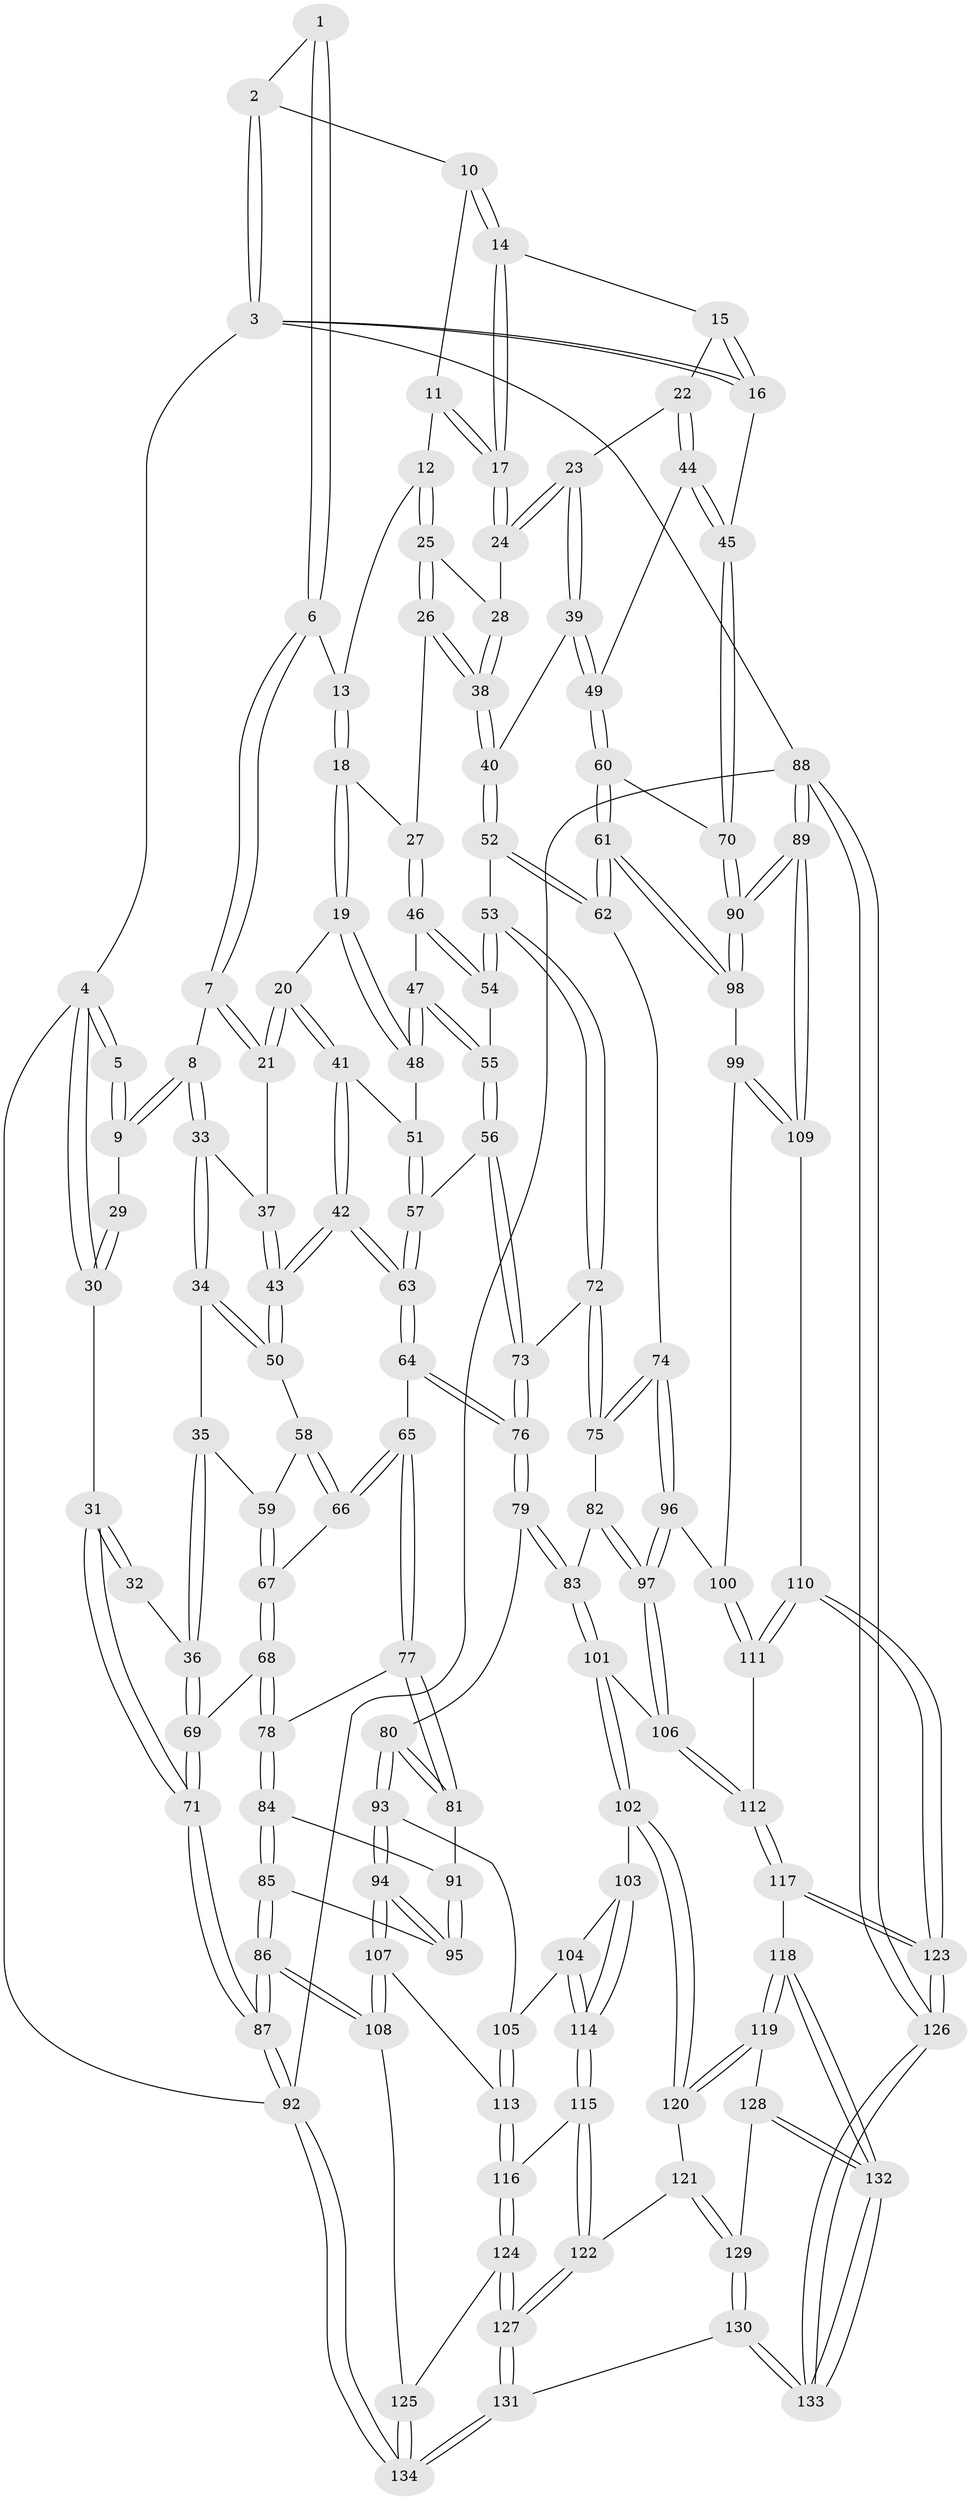 // Generated by graph-tools (version 1.1) at 2025/51/03/09/25 03:51:03]
// undirected, 134 vertices, 332 edges
graph export_dot {
graph [start="1"]
  node [color=gray90,style=filled];
  1 [pos="+0.4777283243094539+0"];
  2 [pos="+0.7573614420706816+0"];
  3 [pos="+1+0"];
  4 [pos="+0+0"];
  5 [pos="+0.13867746074105697+0"];
  6 [pos="+0.4702449267923121+0"];
  7 [pos="+0.4309239296426803+0.06815602457700701"];
  8 [pos="+0.19295352087375658+0.09285379048040664"];
  9 [pos="+0.1913342208950418+0.09099548900561506"];
  10 [pos="+0.7692407924200635+0"];
  11 [pos="+0.7322051290090134+0.06017334289628487"];
  12 [pos="+0.7132746907026805+0.0936992974086783"];
  13 [pos="+0.6264463246798276+0.10879636395150097"];
  14 [pos="+0.8965032335898735+0.10563945852235873"];
  15 [pos="+0.8973806916492149+0.10571373024212125"];
  16 [pos="+1+0.041506403685320936"];
  17 [pos="+0.8499881448942602+0.1687732646214948"];
  18 [pos="+0.5803494295019785+0.1798035589266234"];
  19 [pos="+0.4893823850357619+0.1931858347085071"];
  20 [pos="+0.4693431942793449+0.17999724838198589"];
  21 [pos="+0.43886464970600514+0.14475334453794156"];
  22 [pos="+0.9310439758818436+0.22801060259590034"];
  23 [pos="+0.8831210945236944+0.23693033565398766"];
  24 [pos="+0.8485005622122327+0.17162894025125086"];
  25 [pos="+0.7201761984782961+0.12292770782789657"];
  26 [pos="+0.7218533910975842+0.22588666666431245"];
  27 [pos="+0.6266951779798066+0.2246418726588538"];
  28 [pos="+0.8422384243663252+0.17370409853793478"];
  29 [pos="+0.0920126594705131+0.12207160464507982"];
  30 [pos="+0+0"];
  31 [pos="+0+0.28544024182066685"];
  32 [pos="+0.07504164241217666+0.1422494967596397"];
  33 [pos="+0.21905974156338345+0.18660354305757193"];
  34 [pos="+0.20181963593094027+0.23581460300331875"];
  35 [pos="+0.1649104978095859+0.2747542351931198"];
  36 [pos="+0.10117556803883704+0.3014838315510948"];
  37 [pos="+0.3416063885085783+0.2038707398088301"];
  38 [pos="+0.7426960051586735+0.253864378474451"];
  39 [pos="+0.8438466287607318+0.3028740818236409"];
  40 [pos="+0.7519154067076405+0.2869418379370897"];
  41 [pos="+0.37737750682498633+0.3368334988465838"];
  42 [pos="+0.36119239982686824+0.3490424147458815"];
  43 [pos="+0.34872850063480065+0.33490699573236565"];
  44 [pos="+1+0.2422734359981237"];
  45 [pos="+1+0.23700447221580018"];
  46 [pos="+0.603382551090441+0.2948185486616763"];
  47 [pos="+0.5233747807694418+0.2925440766262706"];
  48 [pos="+0.5122254375997336+0.2805119031562904"];
  49 [pos="+0.8685790512068104+0.3308821412212409"];
  50 [pos="+0.309085912715899+0.3220790826970455"];
  51 [pos="+0.4616449410672037+0.3137311229818254"];
  52 [pos="+0.7248813836838592+0.33080805199684593"];
  53 [pos="+0.6683381442799979+0.36329463131189405"];
  54 [pos="+0.6480818485910619+0.3506673307417329"];
  55 [pos="+0.5283097669807173+0.36874496021766645"];
  56 [pos="+0.5158655989577053+0.3988110986780838"];
  57 [pos="+0.47673185735774243+0.3859608366015389"];
  58 [pos="+0.23375568439789648+0.3561274231005653"];
  59 [pos="+0.2205164784248557+0.3554137690333216"];
  60 [pos="+0.9029822264341029+0.40112315521984054"];
  61 [pos="+0.8500247590577599+0.5054183700927739"];
  62 [pos="+0.8455045093893957+0.5050737633945459"];
  63 [pos="+0.3639451099451491+0.37750275604635963"];
  64 [pos="+0.35345887054811487+0.4125220375005635"];
  65 [pos="+0.35231065154562674+0.4141693690428191"];
  66 [pos="+0.28900073735116477+0.40957317458714276"];
  67 [pos="+0.1986455659439873+0.4319244848703063"];
  68 [pos="+0.1902509614582548+0.4400229962556048"];
  69 [pos="+0.020320097971699085+0.3614259361611572"];
  70 [pos="+1+0.30330909097575226"];
  71 [pos="+0+0.407611297342066"];
  72 [pos="+0.6508208656542619+0.43574921710773684"];
  73 [pos="+0.5272333484514166+0.43991244687520725"];
  74 [pos="+0.8369218701521345+0.507259903643173"];
  75 [pos="+0.6826508495391124+0.5062022815672196"];
  76 [pos="+0.5070066934192337+0.47911442509101526"];
  77 [pos="+0.3399411947347888+0.4859563162273738"];
  78 [pos="+0.20130374641132998+0.48668713283727716"];
  79 [pos="+0.5046447298172195+0.5110963040215952"];
  80 [pos="+0.4320323304291256+0.562275043173871"];
  81 [pos="+0.3431974899776324+0.4982171172066583"];
  82 [pos="+0.6799601658512541+0.5101862387992518"];
  83 [pos="+0.590083132927925+0.5734814713072142"];
  84 [pos="+0.18391811689935988+0.5378155252233395"];
  85 [pos="+0.16530315584601113+0.5686100768299103"];
  86 [pos="+0+0.7457059770806217"];
  87 [pos="+0+0.752461767985765"];
  88 [pos="+1+1"];
  89 [pos="+1+0.7691891277929448"];
  90 [pos="+1+0.510923539059457"];
  91 [pos="+0.31427007708527493+0.5411181980551797"];
  92 [pos="+0+1"];
  93 [pos="+0.4268626457229812+0.6454360213645196"];
  94 [pos="+0.3191754988610474+0.6660538652003593"];
  95 [pos="+0.29755497889770993+0.5955238115716598"];
  96 [pos="+0.7259300913826351+0.6574392866398012"];
  97 [pos="+0.7154024195632849+0.6631944903816466"];
  98 [pos="+0.8790017140147144+0.5388287783924258"];
  99 [pos="+0.8899582674692312+0.6122016320342689"];
  100 [pos="+0.8263282188010675+0.6594689971146876"];
  101 [pos="+0.5812689871691579+0.6953537770845041"];
  102 [pos="+0.5731481394787136+0.7027477135802116"];
  103 [pos="+0.5529859527937531+0.699716330110603"];
  104 [pos="+0.4507471330351213+0.6628768133879672"];
  105 [pos="+0.43780880093816127+0.6559706016057475"];
  106 [pos="+0.6973200176412532+0.689843237642896"];
  107 [pos="+0.2807462794859242+0.7108838745096406"];
  108 [pos="+0.0734099586109595+0.7728089626409452"];
  109 [pos="+0.987169260192427+0.7506960227964131"];
  110 [pos="+0.9662773816615783+0.764781694198226"];
  111 [pos="+0.8053207219919717+0.7263375725755237"];
  112 [pos="+0.7510569819770367+0.7570222613749295"];
  113 [pos="+0.37662564204691384+0.8024829134403796"];
  114 [pos="+0.4335699707838456+0.7969034298143217"];
  115 [pos="+0.4048450910884982+0.8377887100293763"];
  116 [pos="+0.3918049749857098+0.8341927388252177"];
  117 [pos="+0.7607837108590797+0.8663546321873564"];
  118 [pos="+0.725717229365927+0.8851322754597503"];
  119 [pos="+0.7239621419919805+0.8845336201927146"];
  120 [pos="+0.5767756166449594+0.7659894713709504"];
  121 [pos="+0.5216566625481293+0.8632185163969552"];
  122 [pos="+0.4523637059414794+0.8731729985438947"];
  123 [pos="+0.8537964577647659+0.8833722192302254"];
  124 [pos="+0.28970106652102046+0.8992616848297608"];
  125 [pos="+0.20646524575488487+0.8771358896201001"];
  126 [pos="+1+1"];
  127 [pos="+0.40535842191206467+1"];
  128 [pos="+0.5609418504178396+0.9073587755353364"];
  129 [pos="+0.557858880650162+0.9063242504693723"];
  130 [pos="+0.4438850839512197+1"];
  131 [pos="+0.4157995439417888+1"];
  132 [pos="+0.6729212805811814+1"];
  133 [pos="+0.6639609278270598+1"];
  134 [pos="+0.2205765783035876+1"];
  1 -- 2;
  1 -- 6;
  1 -- 6;
  2 -- 3;
  2 -- 3;
  2 -- 10;
  3 -- 4;
  3 -- 16;
  3 -- 16;
  3 -- 88;
  4 -- 5;
  4 -- 5;
  4 -- 30;
  4 -- 30;
  4 -- 92;
  5 -- 9;
  5 -- 9;
  6 -- 7;
  6 -- 7;
  6 -- 13;
  7 -- 8;
  7 -- 21;
  7 -- 21;
  8 -- 9;
  8 -- 9;
  8 -- 33;
  8 -- 33;
  9 -- 29;
  10 -- 11;
  10 -- 14;
  10 -- 14;
  11 -- 12;
  11 -- 17;
  11 -- 17;
  12 -- 13;
  12 -- 25;
  12 -- 25;
  13 -- 18;
  13 -- 18;
  14 -- 15;
  14 -- 17;
  14 -- 17;
  15 -- 16;
  15 -- 16;
  15 -- 22;
  16 -- 45;
  17 -- 24;
  17 -- 24;
  18 -- 19;
  18 -- 19;
  18 -- 27;
  19 -- 20;
  19 -- 48;
  19 -- 48;
  20 -- 21;
  20 -- 21;
  20 -- 41;
  20 -- 41;
  21 -- 37;
  22 -- 23;
  22 -- 44;
  22 -- 44;
  23 -- 24;
  23 -- 24;
  23 -- 39;
  23 -- 39;
  24 -- 28;
  25 -- 26;
  25 -- 26;
  25 -- 28;
  26 -- 27;
  26 -- 38;
  26 -- 38;
  27 -- 46;
  27 -- 46;
  28 -- 38;
  28 -- 38;
  29 -- 30;
  29 -- 30;
  30 -- 31;
  31 -- 32;
  31 -- 32;
  31 -- 71;
  31 -- 71;
  32 -- 36;
  33 -- 34;
  33 -- 34;
  33 -- 37;
  34 -- 35;
  34 -- 50;
  34 -- 50;
  35 -- 36;
  35 -- 36;
  35 -- 59;
  36 -- 69;
  36 -- 69;
  37 -- 43;
  37 -- 43;
  38 -- 40;
  38 -- 40;
  39 -- 40;
  39 -- 49;
  39 -- 49;
  40 -- 52;
  40 -- 52;
  41 -- 42;
  41 -- 42;
  41 -- 51;
  42 -- 43;
  42 -- 43;
  42 -- 63;
  42 -- 63;
  43 -- 50;
  43 -- 50;
  44 -- 45;
  44 -- 45;
  44 -- 49;
  45 -- 70;
  45 -- 70;
  46 -- 47;
  46 -- 54;
  46 -- 54;
  47 -- 48;
  47 -- 48;
  47 -- 55;
  47 -- 55;
  48 -- 51;
  49 -- 60;
  49 -- 60;
  50 -- 58;
  51 -- 57;
  51 -- 57;
  52 -- 53;
  52 -- 62;
  52 -- 62;
  53 -- 54;
  53 -- 54;
  53 -- 72;
  53 -- 72;
  54 -- 55;
  55 -- 56;
  55 -- 56;
  56 -- 57;
  56 -- 73;
  56 -- 73;
  57 -- 63;
  57 -- 63;
  58 -- 59;
  58 -- 66;
  58 -- 66;
  59 -- 67;
  59 -- 67;
  60 -- 61;
  60 -- 61;
  60 -- 70;
  61 -- 62;
  61 -- 62;
  61 -- 98;
  61 -- 98;
  62 -- 74;
  63 -- 64;
  63 -- 64;
  64 -- 65;
  64 -- 76;
  64 -- 76;
  65 -- 66;
  65 -- 66;
  65 -- 77;
  65 -- 77;
  66 -- 67;
  67 -- 68;
  67 -- 68;
  68 -- 69;
  68 -- 78;
  68 -- 78;
  69 -- 71;
  69 -- 71;
  70 -- 90;
  70 -- 90;
  71 -- 87;
  71 -- 87;
  72 -- 73;
  72 -- 75;
  72 -- 75;
  73 -- 76;
  73 -- 76;
  74 -- 75;
  74 -- 75;
  74 -- 96;
  74 -- 96;
  75 -- 82;
  76 -- 79;
  76 -- 79;
  77 -- 78;
  77 -- 81;
  77 -- 81;
  78 -- 84;
  78 -- 84;
  79 -- 80;
  79 -- 83;
  79 -- 83;
  80 -- 81;
  80 -- 81;
  80 -- 93;
  80 -- 93;
  81 -- 91;
  82 -- 83;
  82 -- 97;
  82 -- 97;
  83 -- 101;
  83 -- 101;
  84 -- 85;
  84 -- 85;
  84 -- 91;
  85 -- 86;
  85 -- 86;
  85 -- 95;
  86 -- 87;
  86 -- 87;
  86 -- 108;
  86 -- 108;
  87 -- 92;
  87 -- 92;
  88 -- 89;
  88 -- 89;
  88 -- 126;
  88 -- 126;
  88 -- 92;
  89 -- 90;
  89 -- 90;
  89 -- 109;
  89 -- 109;
  90 -- 98;
  90 -- 98;
  91 -- 95;
  91 -- 95;
  92 -- 134;
  92 -- 134;
  93 -- 94;
  93 -- 94;
  93 -- 105;
  94 -- 95;
  94 -- 95;
  94 -- 107;
  94 -- 107;
  96 -- 97;
  96 -- 97;
  96 -- 100;
  97 -- 106;
  97 -- 106;
  98 -- 99;
  99 -- 100;
  99 -- 109;
  99 -- 109;
  100 -- 111;
  100 -- 111;
  101 -- 102;
  101 -- 102;
  101 -- 106;
  102 -- 103;
  102 -- 120;
  102 -- 120;
  103 -- 104;
  103 -- 114;
  103 -- 114;
  104 -- 105;
  104 -- 114;
  104 -- 114;
  105 -- 113;
  105 -- 113;
  106 -- 112;
  106 -- 112;
  107 -- 108;
  107 -- 108;
  107 -- 113;
  108 -- 125;
  109 -- 110;
  110 -- 111;
  110 -- 111;
  110 -- 123;
  110 -- 123;
  111 -- 112;
  112 -- 117;
  112 -- 117;
  113 -- 116;
  113 -- 116;
  114 -- 115;
  114 -- 115;
  115 -- 116;
  115 -- 122;
  115 -- 122;
  116 -- 124;
  116 -- 124;
  117 -- 118;
  117 -- 123;
  117 -- 123;
  118 -- 119;
  118 -- 119;
  118 -- 132;
  118 -- 132;
  119 -- 120;
  119 -- 120;
  119 -- 128;
  120 -- 121;
  121 -- 122;
  121 -- 129;
  121 -- 129;
  122 -- 127;
  122 -- 127;
  123 -- 126;
  123 -- 126;
  124 -- 125;
  124 -- 127;
  124 -- 127;
  125 -- 134;
  125 -- 134;
  126 -- 133;
  126 -- 133;
  127 -- 131;
  127 -- 131;
  128 -- 129;
  128 -- 132;
  128 -- 132;
  129 -- 130;
  129 -- 130;
  130 -- 131;
  130 -- 133;
  130 -- 133;
  131 -- 134;
  131 -- 134;
  132 -- 133;
  132 -- 133;
}
